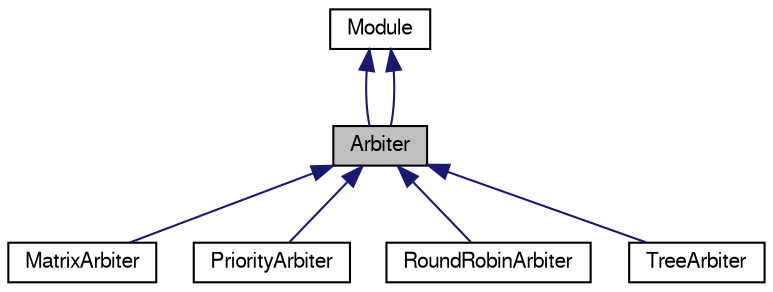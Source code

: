 digraph G
{
  bgcolor="transparent";
  edge [fontname="FreeSans",fontsize="10",labelfontname="FreeSans",labelfontsize="10"];
  node [fontname="FreeSans",fontsize="10",shape=record];
  Node1 [label="Arbiter",height=0.2,width=0.4,color="black", fillcolor="grey75", style="filled" fontcolor="black"];
  Node2 -> Node1 [dir=back,color="midnightblue",fontsize="10",style="solid",fontname="FreeSans"];
  Node2 [label="Module",height=0.2,width=0.4,color="black",URL="$classModule.html"];
  Node2 -> Node1 [dir=back,color="midnightblue",fontsize="10",style="solid",fontname="FreeSans"];
  Node1 -> Node3 [dir=back,color="midnightblue",fontsize="10",style="solid",fontname="FreeSans"];
  Node3 [label="MatrixArbiter",height=0.2,width=0.4,color="black",URL="$classMatrixArbiter.html"];
  Node1 -> Node4 [dir=back,color="midnightblue",fontsize="10",style="solid",fontname="FreeSans"];
  Node4 [label="PriorityArbiter",height=0.2,width=0.4,color="black",URL="$classPriorityArbiter.html"];
  Node1 -> Node5 [dir=back,color="midnightblue",fontsize="10",style="solid",fontname="FreeSans"];
  Node5 [label="RoundRobinArbiter",height=0.2,width=0.4,color="black",URL="$classRoundRobinArbiter.html"];
  Node1 -> Node6 [dir=back,color="midnightblue",fontsize="10",style="solid",fontname="FreeSans"];
  Node6 [label="TreeArbiter",height=0.2,width=0.4,color="black",URL="$classTreeArbiter.html"];
}
